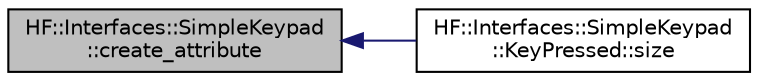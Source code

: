 digraph "HF::Interfaces::SimpleKeypad::create_attribute"
{
  edge [fontname="Helvetica",fontsize="10",labelfontname="Helvetica",labelfontsize="10"];
  node [fontname="Helvetica",fontsize="10",shape=record];
  rankdir="LR";
  Node3 [label="HF::Interfaces::SimpleKeypad\l::create_attribute",height=0.2,width=0.4,color="black", fillcolor="grey75", style="filled", fontcolor="black"];
  Node3 -> Node4 [dir="back",color="midnightblue",fontsize="10",style="solid",fontname="Helvetica"];
  Node4 [label="HF::Interfaces::SimpleKeypad\l::KeyPressed::size",height=0.2,width=0.4,color="black", fillcolor="white", style="filled",URL="$structHF_1_1Interfaces_1_1SimpleKeypad_1_1KeyPressed.html#a536896527ff61861e3bba7d87516e950",tooltip="Number bytes needed to serialize the message. "];
}
